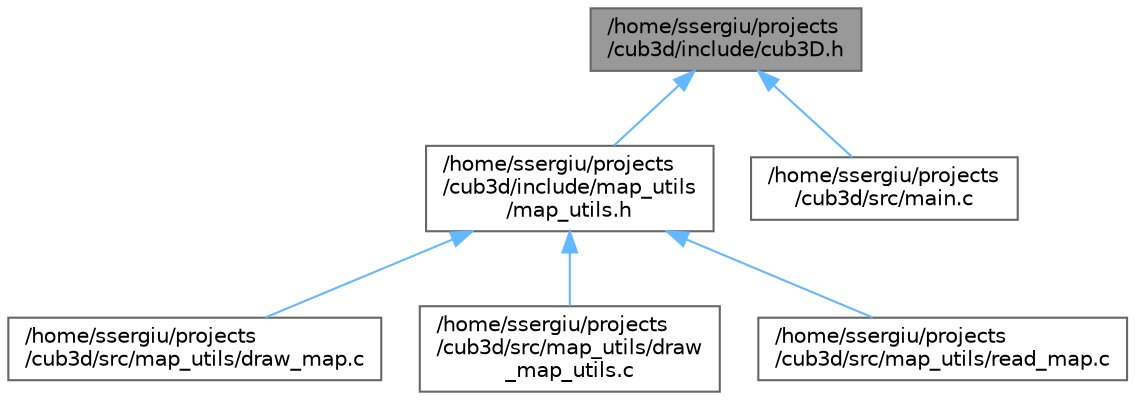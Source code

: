 digraph "/home/ssergiu/projects/cub3d/include/cub3D.h"
{
 // INTERACTIVE_SVG=YES
 // LATEX_PDF_SIZE
  bgcolor="transparent";
  edge [fontname=Helvetica,fontsize=10,labelfontname=Helvetica,labelfontsize=10];
  node [fontname=Helvetica,fontsize=10,shape=box,height=0.2,width=0.4];
  Node1 [label="/home/ssergiu/projects\l/cub3d/include/cub3D.h",height=0.2,width=0.4,color="gray40", fillcolor="grey60", style="filled", fontcolor="black",tooltip=" "];
  Node1 -> Node2 [dir="back",color="steelblue1",style="solid"];
  Node2 [label="/home/ssergiu/projects\l/cub3d/include/map_utils\l/map_utils.h",height=0.2,width=0.4,color="grey40", fillcolor="white", style="filled",URL="$map__utils_8h.html",tooltip=" "];
  Node2 -> Node3 [dir="back",color="steelblue1",style="solid"];
  Node3 [label="/home/ssergiu/projects\l/cub3d/src/map_utils/draw_map.c",height=0.2,width=0.4,color="grey40", fillcolor="white", style="filled",URL="$draw__map_8c.html",tooltip=" "];
  Node2 -> Node4 [dir="back",color="steelblue1",style="solid"];
  Node4 [label="/home/ssergiu/projects\l/cub3d/src/map_utils/draw\l_map_utils.c",height=0.2,width=0.4,color="grey40", fillcolor="white", style="filled",URL="$draw__map__utils_8c.html",tooltip=" "];
  Node2 -> Node5 [dir="back",color="steelblue1",style="solid"];
  Node5 [label="/home/ssergiu/projects\l/cub3d/src/map_utils/read_map.c",height=0.2,width=0.4,color="grey40", fillcolor="white", style="filled",URL="$read__map_8c.html",tooltip=" "];
  Node1 -> Node6 [dir="back",color="steelblue1",style="solid"];
  Node6 [label="/home/ssergiu/projects\l/cub3d/src/main.c",height=0.2,width=0.4,color="grey40", fillcolor="white", style="filled",URL="$main_8c.html",tooltip=" "];
}
